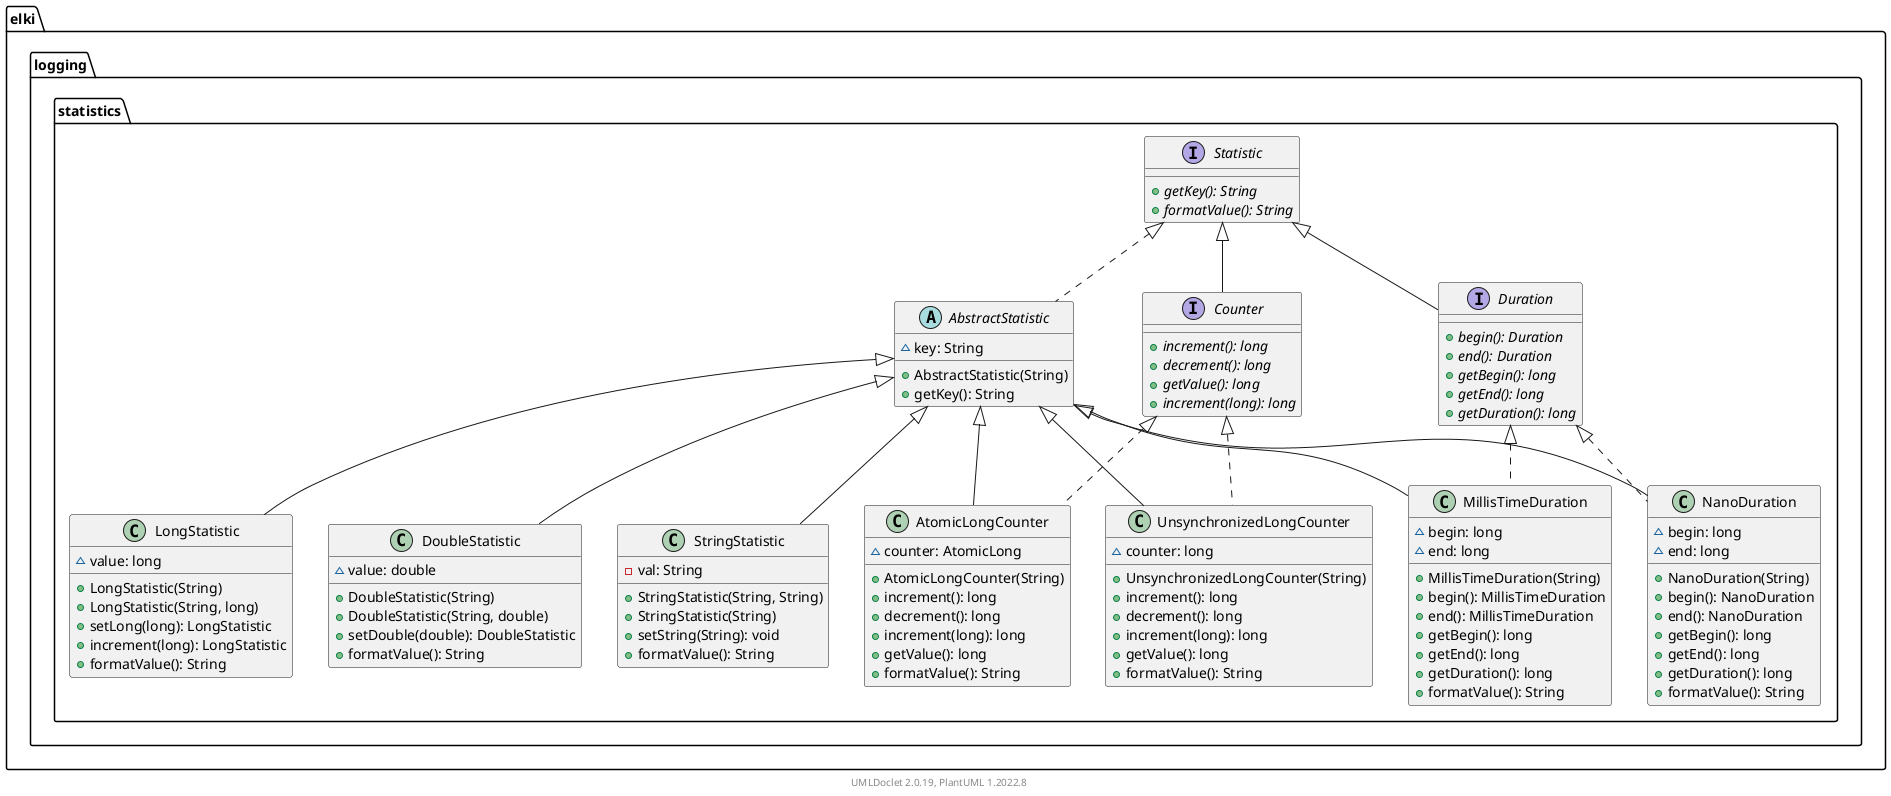 @startuml
    remove .*\.(Instance|Par|Parameterizer|Factory)$
    namespace elki.logging.statistics {

        class LongStatistic [[LongStatistic.html]] {
            ~value: long
            +LongStatistic(String)
            +LongStatistic(String, long)
            +setLong(long): LongStatistic
            +increment(long): LongStatistic
            +formatValue(): String
        }

        abstract class AbstractStatistic [[AbstractStatistic.html]] {
            ~key: String
            +AbstractStatistic(String)
            +getKey(): String
        }

        interface Counter [[Counter.html]] {
            {abstract} +increment(): long
            {abstract} +decrement(): long
            {abstract} +getValue(): long
            {abstract} +increment(long): long
        }

        interface Statistic [[Statistic.html]] {
            {abstract} +getKey(): String
            {abstract} +formatValue(): String
        }

        class UnsynchronizedLongCounter [[UnsynchronizedLongCounter.html]] {
            ~counter: long
            +UnsynchronizedLongCounter(String)
            +increment(): long
            +decrement(): long
            +increment(long): long
            +getValue(): long
            +formatValue(): String
        }

        class NanoDuration [[NanoDuration.html]] {
            ~begin: long
            ~end: long
            +NanoDuration(String)
            +begin(): NanoDuration
            +end(): NanoDuration
            +getBegin(): long
            +getEnd(): long
            +getDuration(): long
            +formatValue(): String
        }

        class MillisTimeDuration [[MillisTimeDuration.html]] {
            ~begin: long
            ~end: long
            +MillisTimeDuration(String)
            +begin(): MillisTimeDuration
            +end(): MillisTimeDuration
            +getBegin(): long
            +getEnd(): long
            +getDuration(): long
            +formatValue(): String
        }

        class StringStatistic [[StringStatistic.html]] {
            -val: String
            +StringStatistic(String, String)
            +StringStatistic(String)
            +setString(String): void
            +formatValue(): String
        }

        interface Duration [[Duration.html]] {
            {abstract} +begin(): Duration
            {abstract} +end(): Duration
            {abstract} +getBegin(): long
            {abstract} +getEnd(): long
            {abstract} +getDuration(): long
        }

        class AtomicLongCounter [[AtomicLongCounter.html]] {
            ~counter: AtomicLong
            +AtomicLongCounter(String)
            +increment(): long
            +decrement(): long
            +increment(long): long
            +getValue(): long
            +formatValue(): String
        }

        class DoubleStatistic [[DoubleStatistic.html]] {
            ~value: double
            +DoubleStatistic(String)
            +DoubleStatistic(String, double)
            +setDouble(double): DoubleStatistic
            +formatValue(): String
        }

        AbstractStatistic <|-- LongStatistic
        Statistic <|.. AbstractStatistic
        Statistic <|-- Counter
        AbstractStatistic <|-- UnsynchronizedLongCounter
        Counter <|.. UnsynchronizedLongCounter
        AbstractStatistic <|-- NanoDuration
        Duration <|.. NanoDuration
        AbstractStatistic <|-- MillisTimeDuration
        Duration <|.. MillisTimeDuration
        AbstractStatistic <|-- StringStatistic
        Statistic <|-- Duration
        AbstractStatistic <|-- AtomicLongCounter
        Counter <|.. AtomicLongCounter
        AbstractStatistic <|-- DoubleStatistic
    }

    center footer UMLDoclet 2.0.19, PlantUML 1.2022.8
@enduml
